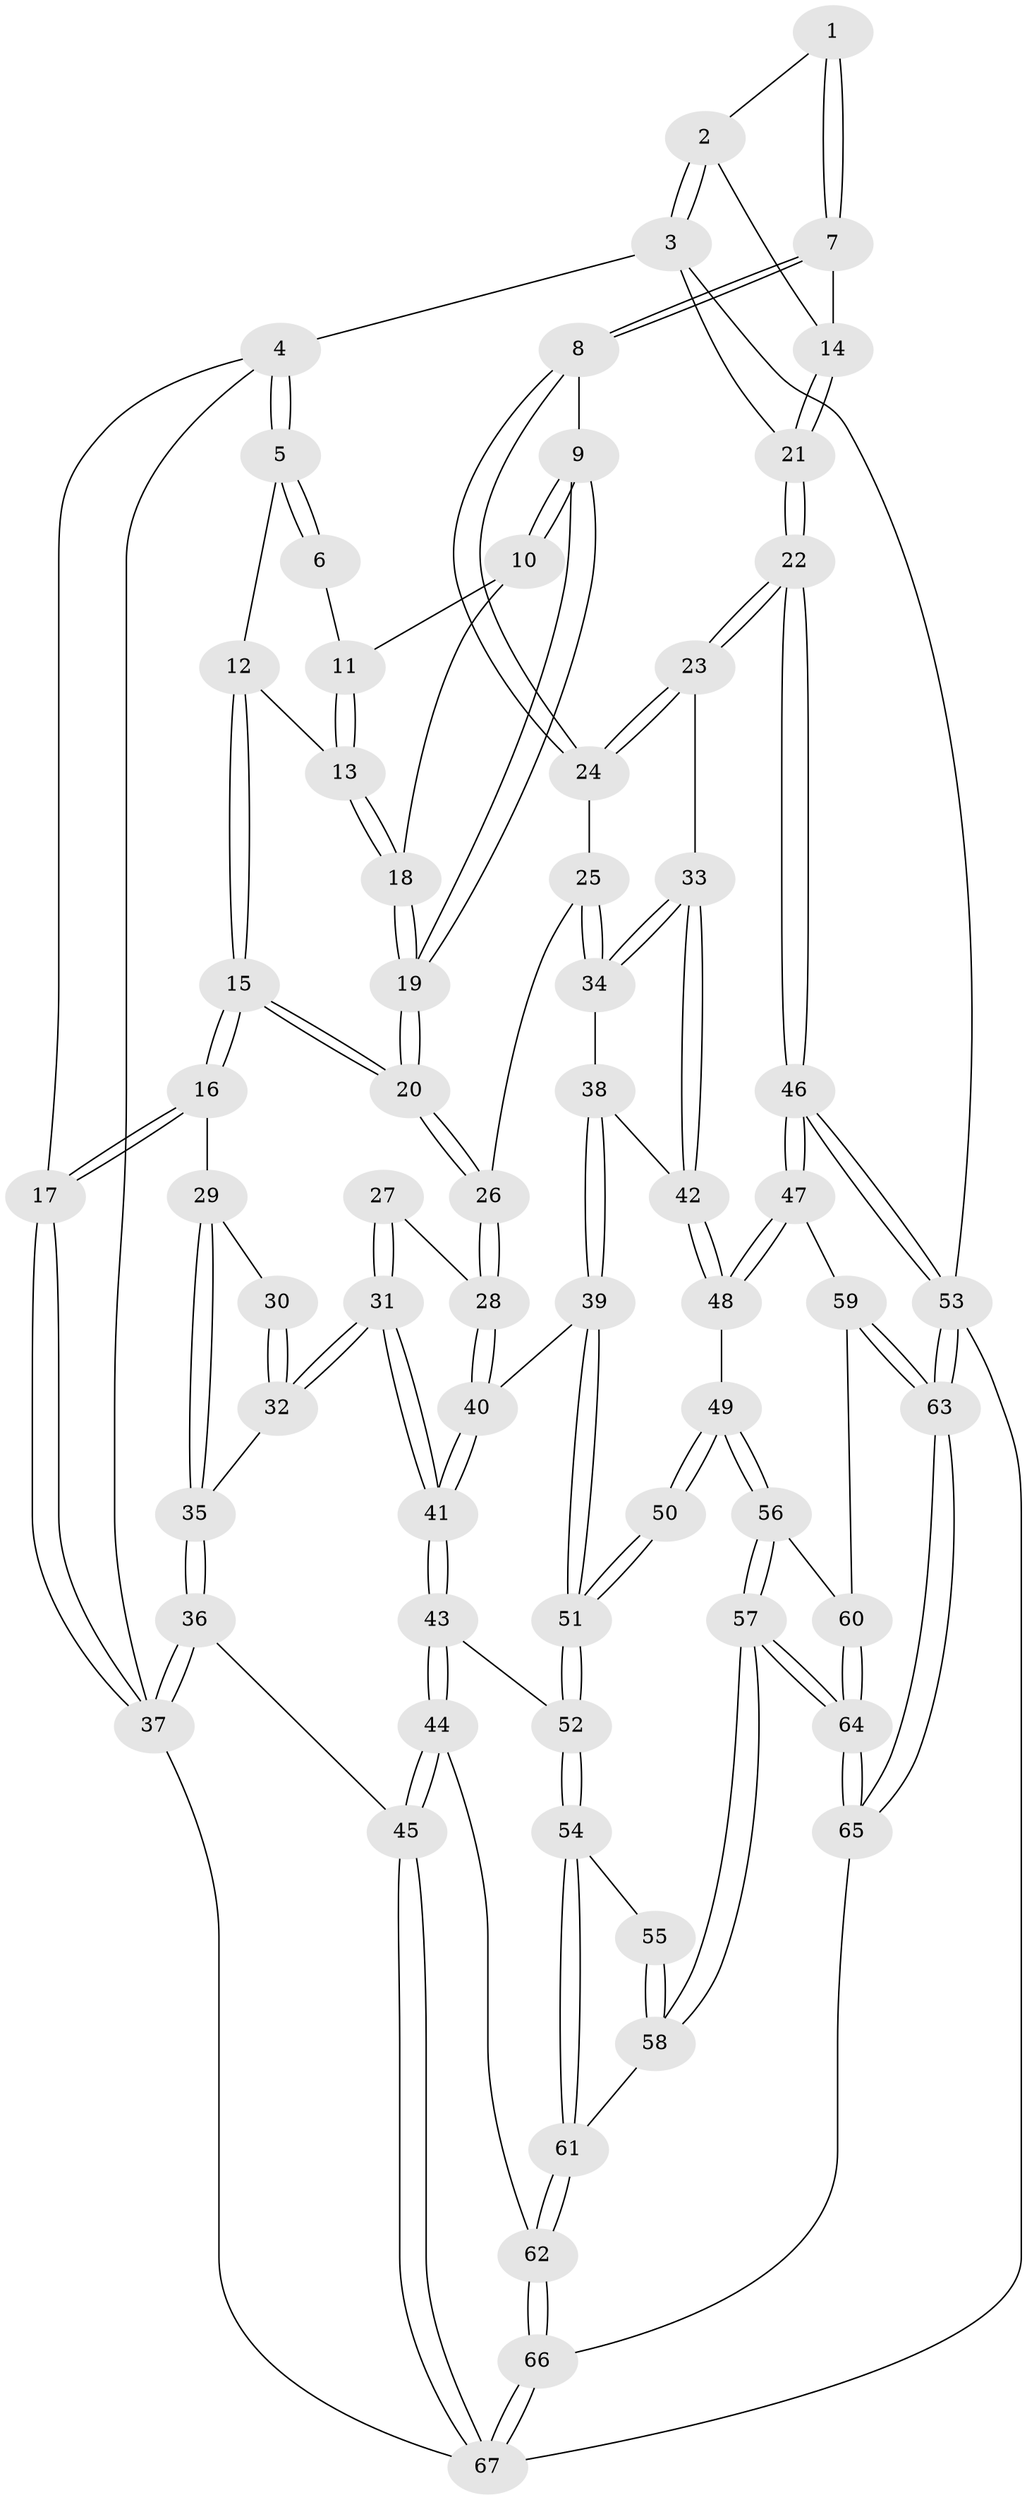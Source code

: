 // coarse degree distribution, {3: 0.5294117647058824, 4: 0.20588235294117646, 2: 0.17647058823529413, 7: 0.029411764705882353, 5: 0.029411764705882353, 6: 0.029411764705882353}
// Generated by graph-tools (version 1.1) at 2025/54/03/04/25 22:54:23]
// undirected, 67 vertices, 164 edges
graph export_dot {
  node [color=gray90,style=filled];
  1 [pos="+0.7867315057876044+0"];
  2 [pos="+1+0"];
  3 [pos="+1+0"];
  4 [pos="+0+0"];
  5 [pos="+0.23798964067306136+0"];
  6 [pos="+0.7387676075143271+0"];
  7 [pos="+0.8622145334110384+0.17651961336673538"];
  8 [pos="+0.8272271322457498+0.23669905302695277"];
  9 [pos="+0.7360358498982306+0.2204122779878034"];
  10 [pos="+0.6948221308631366+0.10535840821393207"];
  11 [pos="+0.6882705159876402+0"];
  12 [pos="+0.42658922008381256+0.015867446142713564"];
  13 [pos="+0.5611978835507153+0.0979517239409556"];
  14 [pos="+0.9314657342213062+0.16114923529904548"];
  15 [pos="+0.431194554738353+0.13824244681656067"];
  16 [pos="+0+0.02638283131323519"];
  17 [pos="+0+0"];
  18 [pos="+0.5619397706059598+0.1447184891074266"];
  19 [pos="+0.5473976174240182+0.25866588406383034"];
  20 [pos="+0.49943425803173097+0.30640201868653405"];
  21 [pos="+1+0.18316673343051973"];
  22 [pos="+1+0.45616579156591586"];
  23 [pos="+1+0.4593113405451626"];
  24 [pos="+0.834442921885695+0.260417096273249"];
  25 [pos="+0.7742876742017716+0.3703644262725281"];
  26 [pos="+0.4915373020386494+0.3197708132334052"];
  27 [pos="+0.252048692898417+0.25271732590161194"];
  28 [pos="+0.4846001161963413+0.32901695281420407"];
  29 [pos="+0+0.07646422092928237"];
  30 [pos="+0.19895909221734426+0.23066477887364323"];
  31 [pos="+0.3001907787794612+0.5515840792097372"];
  32 [pos="+0.24415752048651054+0.5213132406925095"];
  33 [pos="+1+0.48648825867997186"];
  34 [pos="+0.7537360392373971+0.4594169132264675"];
  35 [pos="+0.13270875062374166+0.5065041901304419"];
  36 [pos="+0+0.7175919686831926"];
  37 [pos="+0+0.7278750266611994"];
  38 [pos="+0.7386593040492961+0.4746630796807336"];
  39 [pos="+0.6691077865901741+0.5405392357189953"];
  40 [pos="+0.49345957111101824+0.4264704575129775"];
  41 [pos="+0.35212882069700696+0.5862545238663264"];
  42 [pos="+0.9353790484413468+0.5787465624343073"];
  43 [pos="+0.3469065321470833+0.6482687441138397"];
  44 [pos="+0.25094494645821336+0.7788509317291918"];
  45 [pos="+0.22038141502601594+0.7930658471676436"];
  46 [pos="+1+0.823354722477161"];
  47 [pos="+0.8985884317502493+0.7353835287815799"];
  48 [pos="+0.8623996594882279+0.659802003105419"];
  49 [pos="+0.7207856138407023+0.6362418332027007"];
  50 [pos="+0.7053680529364235+0.6222193596638057"];
  51 [pos="+0.6854518796863165+0.5910414442060558"];
  52 [pos="+0.46753781007890916+0.7033001410765636"];
  53 [pos="+1+1"];
  54 [pos="+0.5199782917927245+0.762527780088423"];
  55 [pos="+0.6444953042891756+0.6803144871483524"];
  56 [pos="+0.7182670278759424+0.6605068531723062"];
  57 [pos="+0.6225990214795203+0.9239115226633454"];
  58 [pos="+0.5710881292006854+0.8348048324968994"];
  59 [pos="+0.8752021292549024+0.8150614925612994"];
  60 [pos="+0.7832947907198613+0.854967446112908"];
  61 [pos="+0.5260604051722807+0.7786453207543241"];
  62 [pos="+0.3865696106405046+0.8741833800967177"];
  63 [pos="+1+1"];
  64 [pos="+0.6388668924400773+1"];
  65 [pos="+0.6211048044441964+1"];
  66 [pos="+0.5959846081229837+1"];
  67 [pos="+0.1623765091334159+1"];
  1 -- 2;
  1 -- 7;
  1 -- 7;
  2 -- 3;
  2 -- 3;
  2 -- 14;
  3 -- 4;
  3 -- 21;
  3 -- 53;
  4 -- 5;
  4 -- 5;
  4 -- 17;
  4 -- 37;
  5 -- 6;
  5 -- 6;
  5 -- 12;
  6 -- 11;
  7 -- 8;
  7 -- 8;
  7 -- 14;
  8 -- 9;
  8 -- 24;
  8 -- 24;
  9 -- 10;
  9 -- 10;
  9 -- 19;
  9 -- 19;
  10 -- 11;
  10 -- 18;
  11 -- 13;
  11 -- 13;
  12 -- 13;
  12 -- 15;
  12 -- 15;
  13 -- 18;
  13 -- 18;
  14 -- 21;
  14 -- 21;
  15 -- 16;
  15 -- 16;
  15 -- 20;
  15 -- 20;
  16 -- 17;
  16 -- 17;
  16 -- 29;
  17 -- 37;
  17 -- 37;
  18 -- 19;
  18 -- 19;
  19 -- 20;
  19 -- 20;
  20 -- 26;
  20 -- 26;
  21 -- 22;
  21 -- 22;
  22 -- 23;
  22 -- 23;
  22 -- 46;
  22 -- 46;
  23 -- 24;
  23 -- 24;
  23 -- 33;
  24 -- 25;
  25 -- 26;
  25 -- 34;
  25 -- 34;
  26 -- 28;
  26 -- 28;
  27 -- 28;
  27 -- 31;
  27 -- 31;
  28 -- 40;
  28 -- 40;
  29 -- 30;
  29 -- 35;
  29 -- 35;
  30 -- 32;
  30 -- 32;
  31 -- 32;
  31 -- 32;
  31 -- 41;
  31 -- 41;
  32 -- 35;
  33 -- 34;
  33 -- 34;
  33 -- 42;
  33 -- 42;
  34 -- 38;
  35 -- 36;
  35 -- 36;
  36 -- 37;
  36 -- 37;
  36 -- 45;
  37 -- 67;
  38 -- 39;
  38 -- 39;
  38 -- 42;
  39 -- 40;
  39 -- 51;
  39 -- 51;
  40 -- 41;
  40 -- 41;
  41 -- 43;
  41 -- 43;
  42 -- 48;
  42 -- 48;
  43 -- 44;
  43 -- 44;
  43 -- 52;
  44 -- 45;
  44 -- 45;
  44 -- 62;
  45 -- 67;
  45 -- 67;
  46 -- 47;
  46 -- 47;
  46 -- 53;
  46 -- 53;
  47 -- 48;
  47 -- 48;
  47 -- 59;
  48 -- 49;
  49 -- 50;
  49 -- 50;
  49 -- 56;
  49 -- 56;
  50 -- 51;
  50 -- 51;
  51 -- 52;
  51 -- 52;
  52 -- 54;
  52 -- 54;
  53 -- 63;
  53 -- 63;
  53 -- 67;
  54 -- 55;
  54 -- 61;
  54 -- 61;
  55 -- 58;
  55 -- 58;
  56 -- 57;
  56 -- 57;
  56 -- 60;
  57 -- 58;
  57 -- 58;
  57 -- 64;
  57 -- 64;
  58 -- 61;
  59 -- 60;
  59 -- 63;
  59 -- 63;
  60 -- 64;
  60 -- 64;
  61 -- 62;
  61 -- 62;
  62 -- 66;
  62 -- 66;
  63 -- 65;
  63 -- 65;
  64 -- 65;
  64 -- 65;
  65 -- 66;
  66 -- 67;
  66 -- 67;
}
